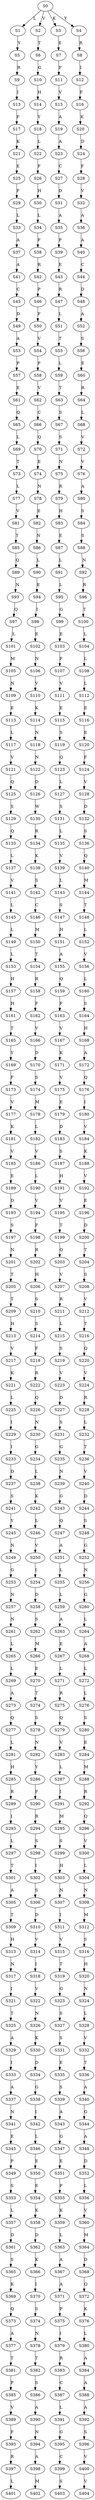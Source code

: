 strict digraph  {
	S0 -> S1 [ label = L ];
	S0 -> S2 [ label = V ];
	S0 -> S3 [ label = K ];
	S0 -> S4 [ label = Y ];
	S1 -> S5 [ label = Y ];
	S2 -> S6 [ label = T ];
	S3 -> S7 [ label = E ];
	S4 -> S8 [ label = R ];
	S5 -> S9 [ label = R ];
	S6 -> S10 [ label = G ];
	S7 -> S11 [ label = F ];
	S8 -> S12 [ label = I ];
	S9 -> S13 [ label = I ];
	S10 -> S14 [ label = H ];
	S11 -> S15 [ label = V ];
	S12 -> S16 [ label = F ];
	S13 -> S17 [ label = F ];
	S14 -> S18 [ label = Y ];
	S15 -> S19 [ label = A ];
	S16 -> S20 [ label = K ];
	S17 -> S21 [ label = K ];
	S18 -> S22 [ label = L ];
	S19 -> S23 [ label = A ];
	S20 -> S24 [ label = D ];
	S21 -> S25 [ label = E ];
	S22 -> S26 [ label = F ];
	S23 -> S27 [ label = C ];
	S24 -> S28 [ label = F ];
	S25 -> S29 [ label = F ];
	S26 -> S30 [ label = H ];
	S27 -> S31 [ label = D ];
	S28 -> S32 [ label = V ];
	S29 -> S33 [ label = L ];
	S30 -> S34 [ label = L ];
	S31 -> S35 [ label = A ];
	S32 -> S36 [ label = A ];
	S33 -> S37 [ label = A ];
	S34 -> S38 [ label = F ];
	S35 -> S39 [ label = P ];
	S36 -> S40 [ label = A ];
	S37 -> S41 [ label = A ];
	S38 -> S42 [ label = R ];
	S39 -> S43 [ label = E ];
	S40 -> S44 [ label = C ];
	S41 -> S45 [ label = C ];
	S42 -> S46 [ label = P ];
	S43 -> S47 [ label = R ];
	S44 -> S48 [ label = D ];
	S45 -> S49 [ label = D ];
	S46 -> S50 [ label = F ];
	S47 -> S51 [ label = L ];
	S48 -> S52 [ label = A ];
	S49 -> S53 [ label = A ];
	S50 -> S54 [ label = V ];
	S51 -> S55 [ label = T ];
	S52 -> S56 [ label = S ];
	S53 -> S57 [ label = P ];
	S54 -> S58 [ label = P ];
	S55 -> S59 [ label = L ];
	S56 -> S60 [ label = E ];
	S57 -> S61 [ label = E ];
	S58 -> S62 [ label = V ];
	S59 -> S63 [ label = T ];
	S60 -> S64 [ label = R ];
	S61 -> S65 [ label = Q ];
	S62 -> S66 [ label = C ];
	S63 -> S67 [ label = S ];
	S64 -> S68 [ label = L ];
	S65 -> S69 [ label = L ];
	S66 -> S70 [ label = Q ];
	S67 -> S71 [ label = S ];
	S68 -> S72 [ label = V ];
	S69 -> S73 [ label = T ];
	S70 -> S74 [ label = E ];
	S71 -> S75 [ label = N ];
	S72 -> S76 [ label = V ];
	S73 -> S77 [ label = L ];
	S74 -> S78 [ label = N ];
	S75 -> S79 [ label = R ];
	S76 -> S80 [ label = A ];
	S77 -> S81 [ label = V ];
	S78 -> S82 [ label = E ];
	S79 -> S83 [ label = H ];
	S80 -> S84 [ label = S ];
	S81 -> S85 [ label = T ];
	S82 -> S86 [ label = N ];
	S83 -> S87 [ label = E ];
	S84 -> S88 [ label = S ];
	S85 -> S89 [ label = Q ];
	S86 -> S90 [ label = L ];
	S87 -> S91 [ label = L ];
	S88 -> S92 [ label = N ];
	S89 -> S93 [ label = N ];
	S90 -> S94 [ label = E ];
	S91 -> S95 [ label = L ];
	S92 -> S96 [ label = R ];
	S93 -> S97 [ label = Q ];
	S94 -> S98 [ label = I ];
	S95 -> S99 [ label = G ];
	S96 -> S100 [ label = T ];
	S97 -> S101 [ label = L ];
	S98 -> S102 [ label = E ];
	S99 -> S103 [ label = E ];
	S100 -> S104 [ label = L ];
	S101 -> S105 [ label = M ];
	S102 -> S106 [ label = N ];
	S103 -> S107 [ label = F ];
	S104 -> S108 [ label = L ];
	S105 -> S109 [ label = N ];
	S106 -> S110 [ label = V ];
	S107 -> S111 [ label = V ];
	S108 -> S112 [ label = L ];
	S109 -> S113 [ label = E ];
	S110 -> S114 [ label = K ];
	S111 -> S115 [ label = E ];
	S112 -> S116 [ label = E ];
	S113 -> S117 [ label = L ];
	S114 -> S118 [ label = N ];
	S115 -> S119 [ label = S ];
	S116 -> S120 [ label = E ];
	S117 -> S121 [ label = V ];
	S118 -> S122 [ label = N ];
	S119 -> S123 [ label = Q ];
	S120 -> S124 [ label = F ];
	S121 -> S125 [ label = Q ];
	S122 -> S126 [ label = D ];
	S123 -> S127 [ label = L ];
	S124 -> S128 [ label = V ];
	S125 -> S129 [ label = S ];
	S126 -> S130 [ label = W ];
	S127 -> S131 [ label = S ];
	S128 -> S132 [ label = D ];
	S129 -> S133 [ label = Q ];
	S130 -> S134 [ label = R ];
	S131 -> S135 [ label = L ];
	S132 -> S136 [ label = S ];
	S133 -> S137 [ label = L ];
	S134 -> S138 [ label = K ];
	S135 -> S139 [ label = V ];
	S136 -> S140 [ label = Q ];
	S137 -> S141 [ label = V ];
	S138 -> S142 [ label = S ];
	S139 -> S143 [ label = L ];
	S140 -> S144 [ label = M ];
	S141 -> S145 [ label = L ];
	S142 -> S146 [ label = C ];
	S143 -> S147 [ label = S ];
	S144 -> S148 [ label = T ];
	S145 -> S149 [ label = L ];
	S146 -> S150 [ label = M ];
	S147 -> S151 [ label = H ];
	S148 -> S152 [ label = L ];
	S149 -> S153 [ label = L ];
	S150 -> S154 [ label = T ];
	S151 -> S155 [ label = A ];
	S152 -> S156 [ label = V ];
	S153 -> S157 [ label = H ];
	S154 -> S158 [ label = R ];
	S155 -> S159 [ label = Q ];
	S156 -> S160 [ label = L ];
	S157 -> S161 [ label = H ];
	S158 -> S162 [ label = F ];
	S159 -> S163 [ label = F ];
	S160 -> S164 [ label = S ];
	S161 -> S165 [ label = T ];
	S162 -> S166 [ label = V ];
	S163 -> S167 [ label = V ];
	S164 -> S168 [ label = H ];
	S165 -> S169 [ label = Y ];
	S166 -> S170 [ label = D ];
	S167 -> S171 [ label = K ];
	S168 -> S172 [ label = A ];
	S169 -> S173 [ label = F ];
	S170 -> S174 [ label = S ];
	S171 -> S175 [ label = V ];
	S172 -> S176 [ label = Q ];
	S173 -> S177 [ label = V ];
	S174 -> S178 [ label = M ];
	S175 -> S179 [ label = E ];
	S176 -> S180 [ label = I ];
	S177 -> S181 [ label = K ];
	S178 -> S182 [ label = L ];
	S179 -> S183 [ label = D ];
	S180 -> S184 [ label = V ];
	S181 -> S185 [ label = V ];
	S182 -> S186 [ label = V ];
	S183 -> S187 [ label = S ];
	S184 -> S188 [ label = K ];
	S185 -> S189 [ label = E ];
	S186 -> S190 [ label = L ];
	S187 -> S191 [ label = H ];
	S188 -> S192 [ label = V ];
	S189 -> S193 [ label = D ];
	S190 -> S194 [ label = V ];
	S191 -> S195 [ label = V ];
	S192 -> S196 [ label = E ];
	S193 -> S197 [ label = S ];
	S194 -> S198 [ label = F ];
	S195 -> S199 [ label = T ];
	S196 -> S200 [ label = D ];
	S197 -> S201 [ label = N ];
	S198 -> S202 [ label = R ];
	S199 -> S203 [ label = Q ];
	S200 -> S204 [ label = T ];
	S201 -> S205 [ label = T ];
	S202 -> S206 [ label = H ];
	S203 -> S207 [ label = V ];
	S204 -> S208 [ label = S ];
	S205 -> S209 [ label = T ];
	S206 -> S210 [ label = S ];
	S207 -> S211 [ label = R ];
	S208 -> S212 [ label = V ];
	S209 -> S213 [ label = H ];
	S210 -> S214 [ label = S ];
	S211 -> S215 [ label = L ];
	S212 -> S216 [ label = T ];
	S213 -> S217 [ label = V ];
	S214 -> S218 [ label = F ];
	S215 -> S219 [ label = S ];
	S216 -> S220 [ label = Q ];
	S217 -> S221 [ label = K ];
	S218 -> S222 [ label = R ];
	S219 -> S223 [ label = V ];
	S220 -> S224 [ label = V ];
	S221 -> S225 [ label = L ];
	S222 -> S226 [ label = Q ];
	S223 -> S227 [ label = D ];
	S224 -> S228 [ label = R ];
	S225 -> S229 [ label = I ];
	S226 -> S230 [ label = N ];
	S227 -> S231 [ label = S ];
	S228 -> S232 [ label = L ];
	S229 -> S233 [ label = I ];
	S230 -> S234 [ label = G ];
	S231 -> S235 [ label = G ];
	S232 -> S236 [ label = T ];
	S233 -> S237 [ label = D ];
	S234 -> S238 [ label = L ];
	S235 -> S239 [ label = N ];
	S236 -> S240 [ label = V ];
	S237 -> S241 [ label = S ];
	S238 -> S242 [ label = K ];
	S239 -> S243 [ label = G ];
	S240 -> S244 [ label = D ];
	S241 -> S245 [ label = Y ];
	S242 -> S246 [ label = L ];
	S243 -> S247 [ label = Q ];
	S244 -> S248 [ label = S ];
	S245 -> S249 [ label = N ];
	S246 -> S250 [ label = V ];
	S247 -> S251 [ label = A ];
	S248 -> S252 [ label = G ];
	S249 -> S253 [ label = G ];
	S250 -> S254 [ label = I ];
	S251 -> S255 [ label = L ];
	S252 -> S256 [ label = N ];
	S253 -> S257 [ label = N ];
	S254 -> S258 [ label = D ];
	S255 -> S259 [ label = L ];
	S256 -> S260 [ label = G ];
	S257 -> S261 [ label = N ];
	S258 -> S262 [ label = S ];
	S259 -> S263 [ label = A ];
	S260 -> S264 [ label = L ];
	S261 -> S265 [ label = L ];
	S262 -> S266 [ label = M ];
	S263 -> S267 [ label = E ];
	S264 -> S268 [ label = A ];
	S265 -> S269 [ label = L ];
	S266 -> S270 [ label = E ];
	S267 -> S271 [ label = L ];
	S268 -> S272 [ label = L ];
	S269 -> S273 [ label = A ];
	S270 -> S274 [ label = T ];
	S271 -> S275 [ label = R ];
	S272 -> S276 [ label = L ];
	S273 -> S277 [ label = Q ];
	S274 -> S278 [ label = S ];
	S275 -> S279 [ label = Q ];
	S276 -> S280 [ label = S ];
	S277 -> S281 [ label = L ];
	S278 -> S282 [ label = N ];
	S279 -> S283 [ label = V ];
	S280 -> S284 [ label = E ];
	S281 -> S285 [ label = H ];
	S282 -> S286 [ label = Y ];
	S283 -> S287 [ label = L ];
	S284 -> S288 [ label = M ];
	S285 -> S289 [ label = R ];
	S286 -> S290 [ label = F ];
	S287 -> S291 [ label = I ];
	S288 -> S292 [ label = R ];
	S289 -> S293 [ label = I ];
	S290 -> S294 [ label = R ];
	S291 -> S295 [ label = M ];
	S292 -> S296 [ label = Q ];
	S293 -> S297 [ label = L ];
	S294 -> S298 [ label = S ];
	S295 -> S299 [ label = S ];
	S296 -> S300 [ label = V ];
	S297 -> S301 [ label = T ];
	S298 -> S302 [ label = I ];
	S299 -> S303 [ label = H ];
	S300 -> S304 [ label = L ];
	S301 -> S305 [ label = A ];
	S302 -> S306 [ label = S ];
	S303 -> S307 [ label = N ];
	S304 -> S308 [ label = N ];
	S305 -> S309 [ label = T ];
	S306 -> S310 [ label = D ];
	S307 -> S311 [ label = I ];
	S308 -> S312 [ label = M ];
	S309 -> S313 [ label = H ];
	S310 -> S314 [ label = V ];
	S311 -> S315 [ label = V ];
	S312 -> S316 [ label = S ];
	S313 -> S317 [ label = N ];
	S314 -> S318 [ label = I ];
	S315 -> S319 [ label = T ];
	S316 -> S320 [ label = H ];
	S317 -> S321 [ label = I ];
	S318 -> S322 [ label = V ];
	S319 -> S323 [ label = G ];
	S320 -> S324 [ label = N ];
	S321 -> S325 [ label = T ];
	S322 -> S326 [ label = N ];
	S323 -> S327 [ label = S ];
	S324 -> S328 [ label = L ];
	S325 -> S329 [ label = A ];
	S326 -> S330 [ label = K ];
	S327 -> S331 [ label = S ];
	S328 -> S332 [ label = V ];
	S329 -> S333 [ label = I ];
	S330 -> S334 [ label = D ];
	S331 -> S335 [ label = E ];
	S332 -> S336 [ label = T ];
	S333 -> S337 [ label = A ];
	S334 -> S338 [ label = G ];
	S335 -> S339 [ label = S ];
	S336 -> S340 [ label = A ];
	S337 -> S341 [ label = N ];
	S338 -> S342 [ label = I ];
	S339 -> S343 [ label = A ];
	S340 -> S344 [ label = G ];
	S341 -> S345 [ label = E ];
	S342 -> S346 [ label = L ];
	S343 -> S347 [ label = G ];
	S344 -> S348 [ label = A ];
	S345 -> S349 [ label = P ];
	S346 -> S350 [ label = E ];
	S347 -> S351 [ label = E ];
	S348 -> S352 [ label = D ];
	S349 -> S353 [ label = S ];
	S350 -> S354 [ label = E ];
	S351 -> S355 [ label = P ];
	S352 -> S356 [ label = L ];
	S353 -> S357 [ label = L ];
	S354 -> S358 [ label = K ];
	S355 -> S359 [ label = K ];
	S356 -> S360 [ label = V ];
	S357 -> S361 [ label = D ];
	S358 -> S362 [ label = D ];
	S359 -> S363 [ label = L ];
	S360 -> S364 [ label = M ];
	S361 -> S365 [ label = S ];
	S362 -> S366 [ label = K ];
	S363 -> S367 [ label = A ];
	S364 -> S368 [ label = D ];
	S365 -> S369 [ label = K ];
	S366 -> S370 [ label = I ];
	S367 -> S371 [ label = A ];
	S368 -> S372 [ label = Q ];
	S369 -> S373 [ label = Q ];
	S370 -> S374 [ label = S ];
	S371 -> S375 [ label = P ];
	S372 -> S376 [ label = K ];
	S373 -> S377 [ label = A ];
	S374 -> S378 [ label = N ];
	S375 -> S379 [ label = I ];
	S376 -> S380 [ label = L ];
	S377 -> S381 [ label = T ];
	S378 -> S382 [ label = T ];
	S379 -> S383 [ label = R ];
	S380 -> S384 [ label = A ];
	S381 -> S385 [ label = P ];
	S382 -> S386 [ label = S ];
	S383 -> S387 [ label = C ];
	S384 -> S388 [ label = A ];
	S385 -> S389 [ label = V ];
	S386 -> S390 [ label = A ];
	S387 -> S391 [ label = L ];
	S388 -> S392 [ label = A ];
	S389 -> S393 [ label = F ];
	S390 -> S394 [ label = N ];
	S391 -> S395 [ label = G ];
	S392 -> S396 [ label = S ];
	S393 -> S397 [ label = R ];
	S394 -> S398 [ label = A ];
	S395 -> S399 [ label = C ];
	S396 -> S400 [ label = V ];
	S397 -> S401 [ label = L ];
	S398 -> S402 [ label = M ];
	S399 -> S403 [ label = S ];
	S400 -> S404 [ label = V ];
}
